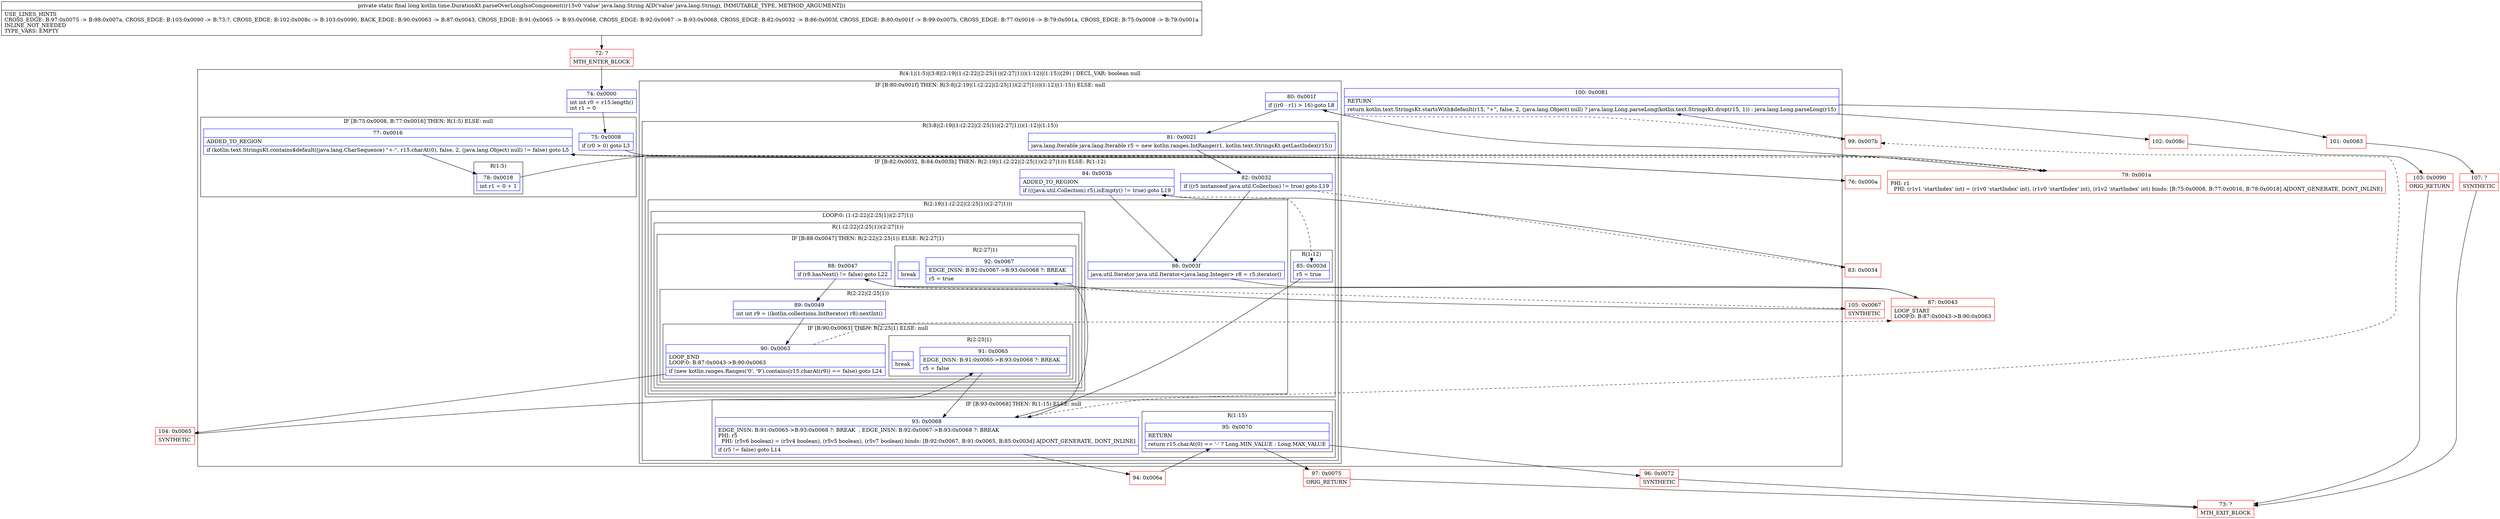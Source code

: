 digraph "CFG forkotlin.time.DurationKt.parseOverLongIsoComponent(Ljava\/lang\/String;)J" {
subgraph cluster_Region_2052637495 {
label = "R(4:1|(1:5)|(3:8|(2:19|(1:(2:22|(2:25|1))(2:27|1)))(1:12)|(1:15))|29) | DECL_VAR: boolean null\l";
node [shape=record,color=blue];
Node_74 [shape=record,label="{74\:\ 0x0000|int int r0 = r15.length()\lint r1 = 0\l}"];
subgraph cluster_IfRegion_494005205 {
label = "IF [B:75:0x0008, B:77:0x0016] THEN: R(1:5) ELSE: null";
node [shape=record,color=blue];
Node_75 [shape=record,label="{75\:\ 0x0008|if (r0 \> 0) goto L3\l}"];
Node_77 [shape=record,label="{77\:\ 0x0016|ADDED_TO_REGION\l|if (kotlin.text.StringsKt.contains$default((java.lang.CharSequence) \"+\-\", r15.charAt(0), false, 2, (java.lang.Object) null) != false) goto L5\l}"];
subgraph cluster_Region_2007860146 {
label = "R(1:5)";
node [shape=record,color=blue];
Node_78 [shape=record,label="{78\:\ 0x0018|int r1 = 0 + 1\l}"];
}
}
subgraph cluster_IfRegion_1598349098 {
label = "IF [B:80:0x001f] THEN: R(3:8|(2:19|(1:(2:22|(2:25|1))(2:27|1)))(1:12)|(1:15)) ELSE: null";
node [shape=record,color=blue];
Node_80 [shape=record,label="{80\:\ 0x001f|if ((r0 \- r1) \> 16) goto L8\l}"];
subgraph cluster_Region_1271965451 {
label = "R(3:8|(2:19|(1:(2:22|(2:25|1))(2:27|1)))(1:12)|(1:15))";
node [shape=record,color=blue];
Node_81 [shape=record,label="{81\:\ 0x0021|java.lang.Iterable java.lang.Iterable r5 = new kotlin.ranges.IntRange(r1, kotlin.text.StringsKt.getLastIndex(r15))\l}"];
subgraph cluster_IfRegion_1500369639 {
label = "IF [B:82:0x0032, B:84:0x003b] THEN: R(2:19|(1:(2:22|(2:25|1))(2:27|1))) ELSE: R(1:12)";
node [shape=record,color=blue];
Node_82 [shape=record,label="{82\:\ 0x0032|if ((r5 instanceof java.util.Collection) != true) goto L19\l}"];
Node_84 [shape=record,label="{84\:\ 0x003b|ADDED_TO_REGION\l|if (((java.util.Collection) r5).isEmpty() != true) goto L19\l}"];
subgraph cluster_Region_539618159 {
label = "R(2:19|(1:(2:22|(2:25|1))(2:27|1)))";
node [shape=record,color=blue];
Node_86 [shape=record,label="{86\:\ 0x003f|java.util.Iterator java.util.Iterator\<java.lang.Integer\> r8 = r5.iterator()\l}"];
subgraph cluster_LoopRegion_526289302 {
label = "LOOP:0: (1:(2:22|(2:25|1))(2:27|1))";
node [shape=record,color=blue];
subgraph cluster_Region_1397542750 {
label = "R(1:(2:22|(2:25|1))(2:27|1))";
node [shape=record,color=blue];
subgraph cluster_IfRegion_990010571 {
label = "IF [B:88:0x0047] THEN: R(2:22|(2:25|1)) ELSE: R(2:27|1)";
node [shape=record,color=blue];
Node_88 [shape=record,label="{88\:\ 0x0047|if (r8.hasNext() != false) goto L22\l}"];
subgraph cluster_Region_1973701727 {
label = "R(2:22|(2:25|1))";
node [shape=record,color=blue];
Node_89 [shape=record,label="{89\:\ 0x0049|int int r9 = ((kotlin.collections.IntIterator) r8).nextInt()\l}"];
subgraph cluster_IfRegion_1403530314 {
label = "IF [B:90:0x0063] THEN: R(2:25|1) ELSE: null";
node [shape=record,color=blue];
Node_90 [shape=record,label="{90\:\ 0x0063|LOOP_END\lLOOP:0: B:87:0x0043\-\>B:90:0x0063\l|if (new kotlin.ranges.Ranges('0', '9').contains(r15.charAt(r9)) == false) goto L24\l}"];
subgraph cluster_Region_771013463 {
label = "R(2:25|1)";
node [shape=record,color=blue];
Node_91 [shape=record,label="{91\:\ 0x0065|EDGE_INSN: B:91:0x0065\-\>B:93:0x0068 ?: BREAK  \l|r5 = false\l}"];
Node_InsnContainer_1086716022 [shape=record,label="{|break\l}"];
}
}
}
subgraph cluster_Region_1114198758 {
label = "R(2:27|1)";
node [shape=record,color=blue];
Node_92 [shape=record,label="{92\:\ 0x0067|EDGE_INSN: B:92:0x0067\-\>B:93:0x0068 ?: BREAK  \l|r5 = true\l}"];
Node_InsnContainer_2009135486 [shape=record,label="{|break\l}"];
}
}
}
}
}
subgraph cluster_Region_70864422 {
label = "R(1:12)";
node [shape=record,color=blue];
Node_85 [shape=record,label="{85\:\ 0x003d|r5 = true\l}"];
}
}
subgraph cluster_IfRegion_481942569 {
label = "IF [B:93:0x0068] THEN: R(1:15) ELSE: null";
node [shape=record,color=blue];
Node_93 [shape=record,label="{93\:\ 0x0068|EDGE_INSN: B:91:0x0065\-\>B:93:0x0068 ?: BREAK  , EDGE_INSN: B:92:0x0067\-\>B:93:0x0068 ?: BREAK  \lPHI: r5 \l  PHI: (r5v6 boolean) = (r5v4 boolean), (r5v5 boolean), (r5v7 boolean) binds: [B:92:0x0067, B:91:0x0065, B:85:0x003d] A[DONT_GENERATE, DONT_INLINE]\l|if (r5 != false) goto L14\l}"];
subgraph cluster_Region_691721951 {
label = "R(1:15)";
node [shape=record,color=blue];
Node_95 [shape=record,label="{95\:\ 0x0070|RETURN\l|return r15.charAt(0) == '\-' ? Long.MIN_VALUE : Long.MAX_VALUE\l}"];
}
}
}
}
Node_100 [shape=record,label="{100\:\ 0x0081|RETURN\l|return kotlin.text.StringsKt.startsWith$default(r15, \"+\", false, 2, (java.lang.Object) null) ? java.lang.Long.parseLong(kotlin.text.StringsKt.drop(r15, 1)) : java.lang.Long.parseLong(r15)\l}"];
}
Node_72 [shape=record,color=red,label="{72\:\ ?|MTH_ENTER_BLOCK\l}"];
Node_76 [shape=record,color=red,label="{76\:\ 0x000a}"];
Node_79 [shape=record,color=red,label="{79\:\ 0x001a|PHI: r1 \l  PHI: (r1v1 'startIndex' int) = (r1v0 'startIndex' int), (r1v0 'startIndex' int), (r1v2 'startIndex' int) binds: [B:75:0x0008, B:77:0x0016, B:78:0x0018] A[DONT_GENERATE, DONT_INLINE]\l}"];
Node_83 [shape=record,color=red,label="{83\:\ 0x0034}"];
Node_94 [shape=record,color=red,label="{94\:\ 0x006a}"];
Node_96 [shape=record,color=red,label="{96\:\ 0x0072|SYNTHETIC\l}"];
Node_73 [shape=record,color=red,label="{73\:\ ?|MTH_EXIT_BLOCK\l}"];
Node_97 [shape=record,color=red,label="{97\:\ 0x0075|ORIG_RETURN\l}"];
Node_87 [shape=record,color=red,label="{87\:\ 0x0043|LOOP_START\lLOOP:0: B:87:0x0043\-\>B:90:0x0063\l}"];
Node_104 [shape=record,color=red,label="{104\:\ 0x0065|SYNTHETIC\l}"];
Node_105 [shape=record,color=red,label="{105\:\ 0x0067|SYNTHETIC\l}"];
Node_99 [shape=record,color=red,label="{99\:\ 0x007b}"];
Node_101 [shape=record,color=red,label="{101\:\ 0x0083}"];
Node_107 [shape=record,color=red,label="{107\:\ ?|SYNTHETIC\l}"];
Node_102 [shape=record,color=red,label="{102\:\ 0x008c}"];
Node_103 [shape=record,color=red,label="{103\:\ 0x0090|ORIG_RETURN\l}"];
MethodNode[shape=record,label="{private static final long kotlin.time.DurationKt.parseOverLongIsoComponent((r15v0 'value' java.lang.String A[D('value' java.lang.String), IMMUTABLE_TYPE, METHOD_ARGUMENT]))  | USE_LINES_HINTS\lCROSS_EDGE: B:97:0x0075 \-\> B:98:0x007a, CROSS_EDGE: B:103:0x0090 \-\> B:73:?, CROSS_EDGE: B:102:0x008c \-\> B:103:0x0090, BACK_EDGE: B:90:0x0063 \-\> B:87:0x0043, CROSS_EDGE: B:91:0x0065 \-\> B:93:0x0068, CROSS_EDGE: B:92:0x0067 \-\> B:93:0x0068, CROSS_EDGE: B:82:0x0032 \-\> B:86:0x003f, CROSS_EDGE: B:80:0x001f \-\> B:99:0x007b, CROSS_EDGE: B:77:0x0016 \-\> B:79:0x001a, CROSS_EDGE: B:75:0x0008 \-\> B:79:0x001a\lINLINE_NOT_NEEDED\lTYPE_VARS: EMPTY\l}"];
MethodNode -> Node_72;Node_74 -> Node_75;
Node_75 -> Node_76;
Node_75 -> Node_79[style=dashed];
Node_77 -> Node_78;
Node_77 -> Node_79[style=dashed];
Node_78 -> Node_79;
Node_80 -> Node_81;
Node_80 -> Node_99[style=dashed];
Node_81 -> Node_82;
Node_82 -> Node_83[style=dashed];
Node_82 -> Node_86;
Node_84 -> Node_85[style=dashed];
Node_84 -> Node_86;
Node_86 -> Node_87;
Node_88 -> Node_89;
Node_88 -> Node_105[style=dashed];
Node_89 -> Node_90;
Node_90 -> Node_87[style=dashed];
Node_90 -> Node_104;
Node_91 -> Node_93;
Node_92 -> Node_93;
Node_85 -> Node_93;
Node_93 -> Node_94;
Node_93 -> Node_99[style=dashed];
Node_95 -> Node_96;
Node_95 -> Node_97;
Node_100 -> Node_101;
Node_100 -> Node_102;
Node_72 -> Node_74;
Node_76 -> Node_77;
Node_79 -> Node_80;
Node_83 -> Node_84;
Node_94 -> Node_95;
Node_96 -> Node_73;
Node_97 -> Node_73;
Node_87 -> Node_88;
Node_104 -> Node_91;
Node_105 -> Node_92;
Node_99 -> Node_100;
Node_101 -> Node_107;
Node_107 -> Node_73;
Node_102 -> Node_103;
Node_103 -> Node_73;
}

